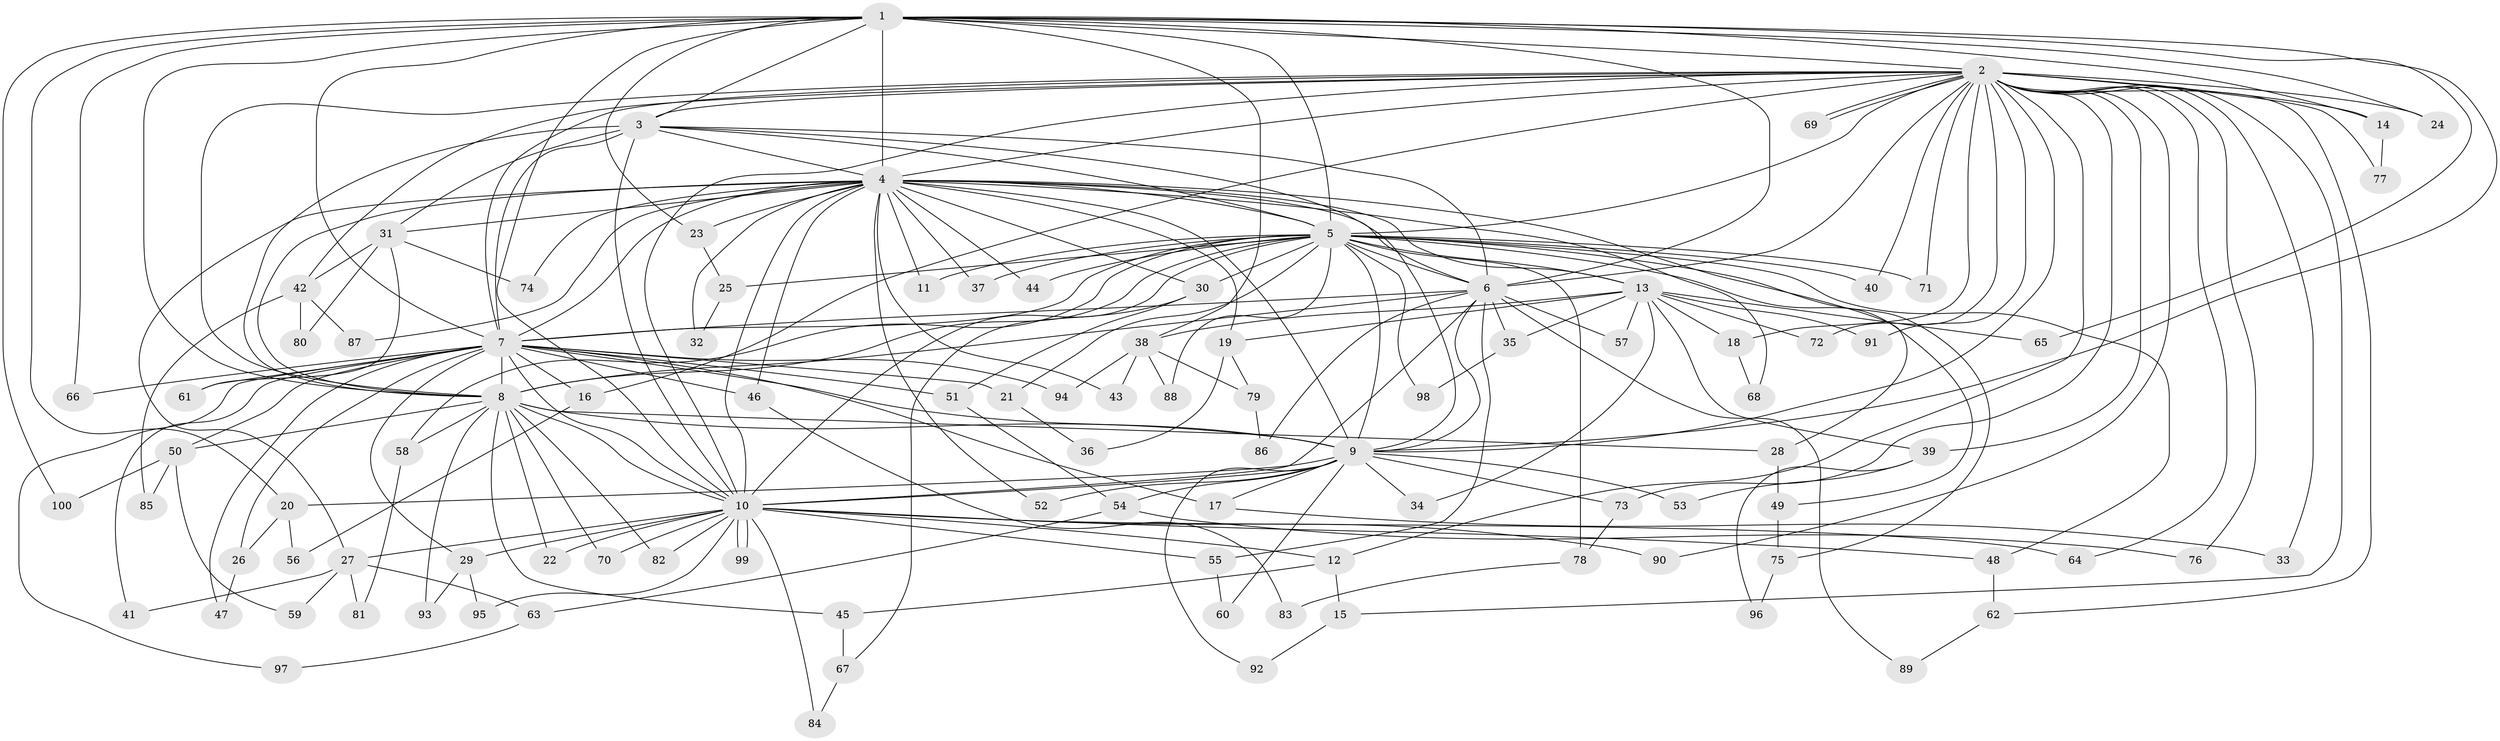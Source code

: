 // Generated by graph-tools (version 1.1) at 2025/11/02/21/25 10:11:07]
// undirected, 100 vertices, 225 edges
graph export_dot {
graph [start="1"]
  node [color=gray90,style=filled];
  1;
  2;
  3;
  4;
  5;
  6;
  7;
  8;
  9;
  10;
  11;
  12;
  13;
  14;
  15;
  16;
  17;
  18;
  19;
  20;
  21;
  22;
  23;
  24;
  25;
  26;
  27;
  28;
  29;
  30;
  31;
  32;
  33;
  34;
  35;
  36;
  37;
  38;
  39;
  40;
  41;
  42;
  43;
  44;
  45;
  46;
  47;
  48;
  49;
  50;
  51;
  52;
  53;
  54;
  55;
  56;
  57;
  58;
  59;
  60;
  61;
  62;
  63;
  64;
  65;
  66;
  67;
  68;
  69;
  70;
  71;
  72;
  73;
  74;
  75;
  76;
  77;
  78;
  79;
  80;
  81;
  82;
  83;
  84;
  85;
  86;
  87;
  88;
  89;
  90;
  91;
  92;
  93;
  94;
  95;
  96;
  97;
  98;
  99;
  100;
  1 -- 2;
  1 -- 3;
  1 -- 4;
  1 -- 5;
  1 -- 6;
  1 -- 7;
  1 -- 8;
  1 -- 9;
  1 -- 10;
  1 -- 14;
  1 -- 20;
  1 -- 23;
  1 -- 24;
  1 -- 38;
  1 -- 65;
  1 -- 66;
  1 -- 100;
  2 -- 3;
  2 -- 4;
  2 -- 5;
  2 -- 6;
  2 -- 7;
  2 -- 8;
  2 -- 9;
  2 -- 10;
  2 -- 12;
  2 -- 14;
  2 -- 15;
  2 -- 16;
  2 -- 18;
  2 -- 24;
  2 -- 33;
  2 -- 39;
  2 -- 40;
  2 -- 42;
  2 -- 62;
  2 -- 64;
  2 -- 69;
  2 -- 69;
  2 -- 71;
  2 -- 72;
  2 -- 73;
  2 -- 76;
  2 -- 77;
  2 -- 90;
  2 -- 91;
  3 -- 4;
  3 -- 5;
  3 -- 6;
  3 -- 7;
  3 -- 8;
  3 -- 9;
  3 -- 10;
  3 -- 31;
  4 -- 5;
  4 -- 6;
  4 -- 7;
  4 -- 8;
  4 -- 9;
  4 -- 10;
  4 -- 11;
  4 -- 13;
  4 -- 19;
  4 -- 23;
  4 -- 27;
  4 -- 28;
  4 -- 30;
  4 -- 31;
  4 -- 32;
  4 -- 37;
  4 -- 43;
  4 -- 44;
  4 -- 46;
  4 -- 52;
  4 -- 68;
  4 -- 74;
  4 -- 87;
  5 -- 6;
  5 -- 7;
  5 -- 8;
  5 -- 9;
  5 -- 10;
  5 -- 11;
  5 -- 13;
  5 -- 21;
  5 -- 25;
  5 -- 30;
  5 -- 37;
  5 -- 40;
  5 -- 44;
  5 -- 48;
  5 -- 49;
  5 -- 58;
  5 -- 71;
  5 -- 75;
  5 -- 78;
  5 -- 88;
  5 -- 98;
  6 -- 7;
  6 -- 8;
  6 -- 9;
  6 -- 10;
  6 -- 35;
  6 -- 55;
  6 -- 57;
  6 -- 86;
  6 -- 89;
  7 -- 8;
  7 -- 9;
  7 -- 10;
  7 -- 16;
  7 -- 17;
  7 -- 21;
  7 -- 26;
  7 -- 29;
  7 -- 41;
  7 -- 46;
  7 -- 47;
  7 -- 50;
  7 -- 51;
  7 -- 61;
  7 -- 66;
  7 -- 94;
  7 -- 97;
  8 -- 9;
  8 -- 10;
  8 -- 22;
  8 -- 28;
  8 -- 45;
  8 -- 50;
  8 -- 58;
  8 -- 70;
  8 -- 82;
  8 -- 93;
  9 -- 10;
  9 -- 17;
  9 -- 20;
  9 -- 34;
  9 -- 52;
  9 -- 53;
  9 -- 54;
  9 -- 60;
  9 -- 73;
  9 -- 92;
  10 -- 12;
  10 -- 22;
  10 -- 27;
  10 -- 29;
  10 -- 48;
  10 -- 55;
  10 -- 64;
  10 -- 70;
  10 -- 82;
  10 -- 84;
  10 -- 90;
  10 -- 95;
  10 -- 99;
  10 -- 99;
  12 -- 15;
  12 -- 45;
  13 -- 18;
  13 -- 19;
  13 -- 34;
  13 -- 35;
  13 -- 38;
  13 -- 39;
  13 -- 57;
  13 -- 65;
  13 -- 72;
  13 -- 91;
  14 -- 77;
  15 -- 92;
  16 -- 56;
  17 -- 33;
  18 -- 68;
  19 -- 36;
  19 -- 79;
  20 -- 26;
  20 -- 56;
  21 -- 36;
  23 -- 25;
  25 -- 32;
  26 -- 47;
  27 -- 41;
  27 -- 59;
  27 -- 63;
  27 -- 81;
  28 -- 49;
  29 -- 93;
  29 -- 95;
  30 -- 51;
  30 -- 67;
  31 -- 42;
  31 -- 61;
  31 -- 74;
  31 -- 80;
  35 -- 98;
  38 -- 43;
  38 -- 79;
  38 -- 88;
  38 -- 94;
  39 -- 53;
  39 -- 96;
  42 -- 80;
  42 -- 85;
  42 -- 87;
  45 -- 67;
  46 -- 83;
  48 -- 62;
  49 -- 75;
  50 -- 59;
  50 -- 85;
  50 -- 100;
  51 -- 54;
  54 -- 63;
  54 -- 76;
  55 -- 60;
  58 -- 81;
  62 -- 89;
  63 -- 97;
  67 -- 84;
  73 -- 78;
  75 -- 96;
  78 -- 83;
  79 -- 86;
}
